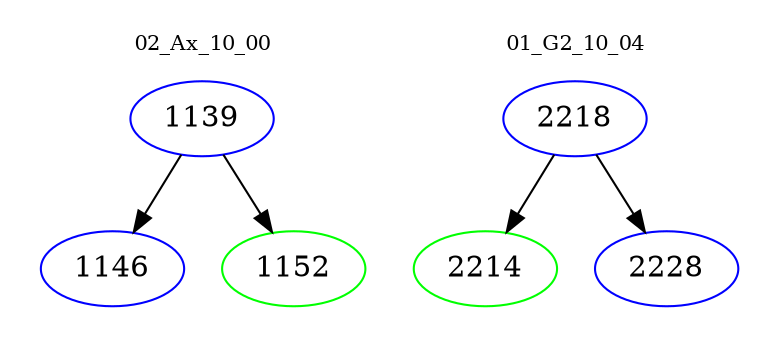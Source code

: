 digraph{
subgraph cluster_0 {
color = white
label = "02_Ax_10_00";
fontsize=10;
T0_1139 [label="1139", color="blue"]
T0_1139 -> T0_1146 [color="black"]
T0_1146 [label="1146", color="blue"]
T0_1139 -> T0_1152 [color="black"]
T0_1152 [label="1152", color="green"]
}
subgraph cluster_1 {
color = white
label = "01_G2_10_04";
fontsize=10;
T1_2218 [label="2218", color="blue"]
T1_2218 -> T1_2214 [color="black"]
T1_2214 [label="2214", color="green"]
T1_2218 -> T1_2228 [color="black"]
T1_2228 [label="2228", color="blue"]
}
}
